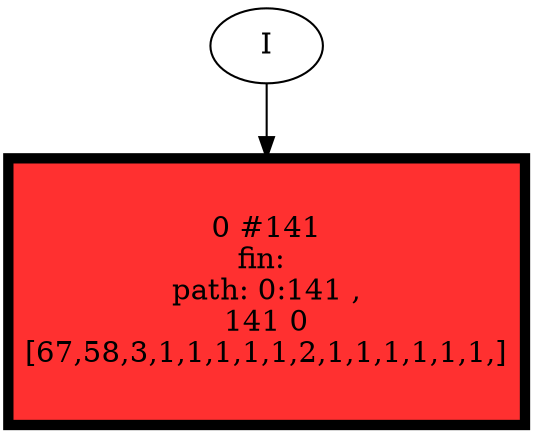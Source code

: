 // produced with flexfringe // 
digraph DFA {
	0 [label="root" shape=box];
		I -> 0;
	0 [ label="0 #141
fin: 
 path: 0:141 , 
141 0
[67,58,3,1,1,1,1,1,2,1,1,1,1,1,1,]" , style=filled, fillcolor="firebrick1", width=1.78437, height=1.78437, penwidth=4.95583];
}
